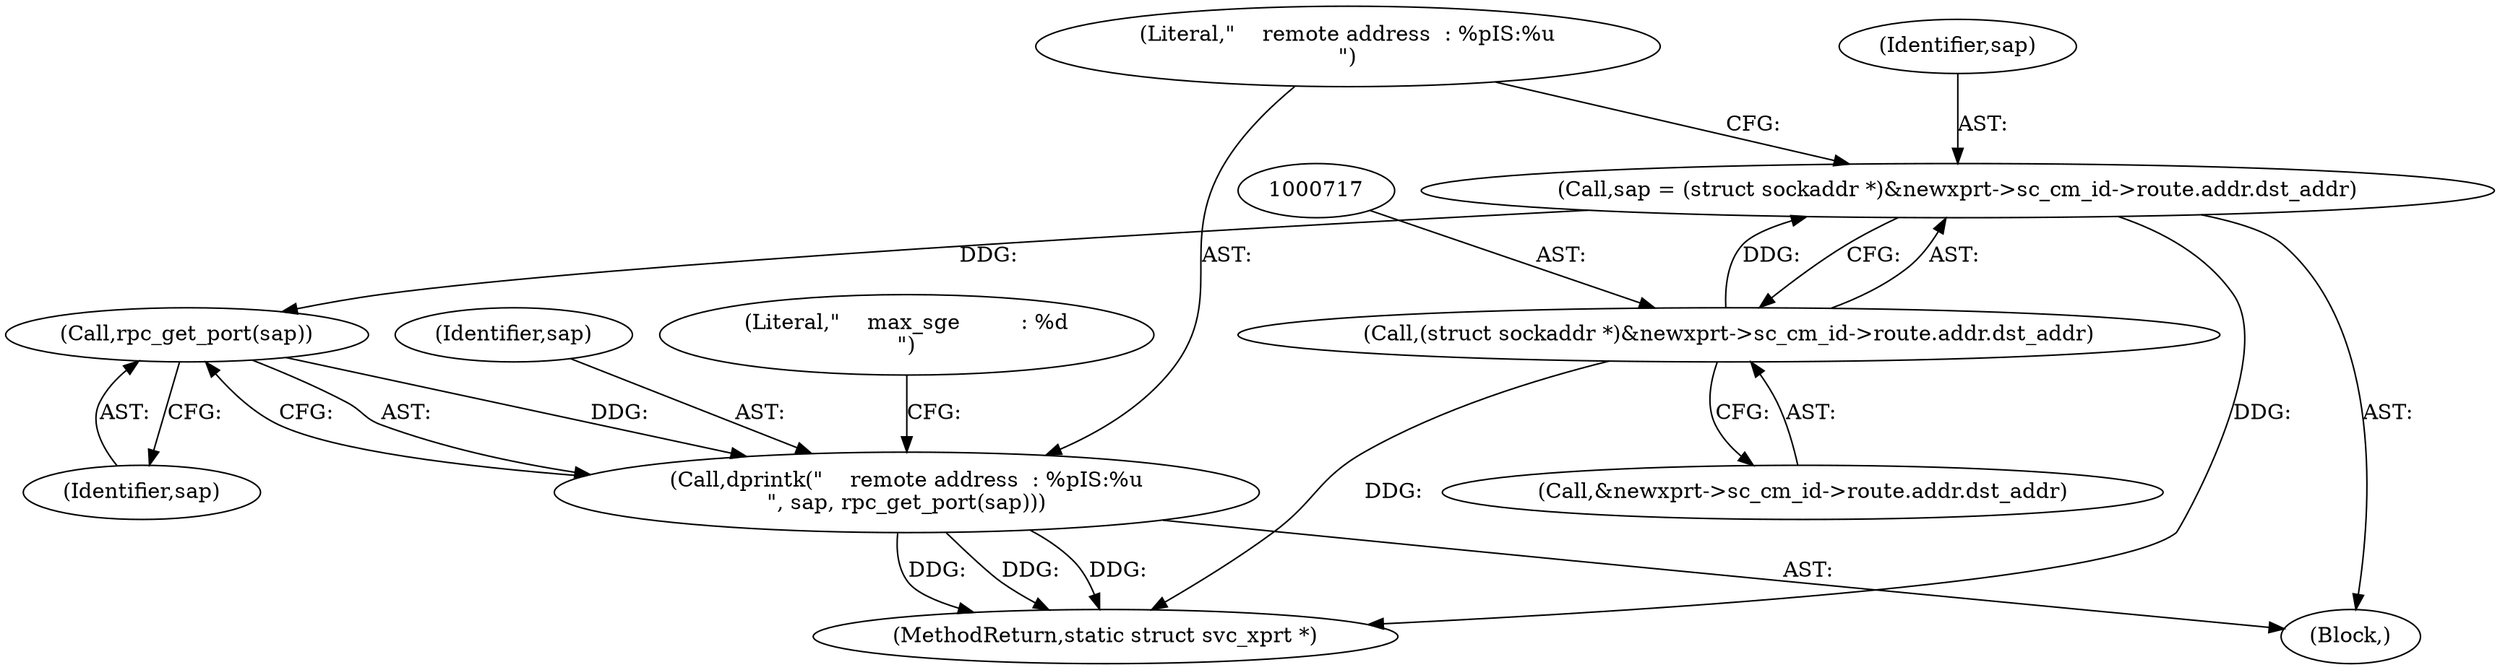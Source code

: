 digraph "0_linux_c70422f760c120480fee4de6c38804c72aa26bc1_44@pointer" {
"1000714" [label="(Call,sap = (struct sockaddr *)&newxprt->sc_cm_id->route.addr.dst_addr)"];
"1000716" [label="(Call,(struct sockaddr *)&newxprt->sc_cm_id->route.addr.dst_addr)"];
"1000731" [label="(Call,rpc_get_port(sap))"];
"1000728" [label="(Call,dprintk(\"    remote address  : %pIS:%u\n\", sap, rpc_get_port(sap)))"];
"1000716" [label="(Call,(struct sockaddr *)&newxprt->sc_cm_id->route.addr.dst_addr)"];
"1000113" [label="(Block,)"];
"1000731" [label="(Call,rpc_get_port(sap))"];
"1000714" [label="(Call,sap = (struct sockaddr *)&newxprt->sc_cm_id->route.addr.dst_addr)"];
"1000715" [label="(Identifier,sap)"];
"1000732" [label="(Identifier,sap)"];
"1000728" [label="(Call,dprintk(\"    remote address  : %pIS:%u\n\", sap, rpc_get_port(sap)))"];
"1000797" [label="(MethodReturn,static struct svc_xprt *)"];
"1000718" [label="(Call,&newxprt->sc_cm_id->route.addr.dst_addr)"];
"1000729" [label="(Literal,\"    remote address  : %pIS:%u\n\")"];
"1000730" [label="(Identifier,sap)"];
"1000734" [label="(Literal,\"    max_sge         : %d\n\")"];
"1000714" -> "1000113"  [label="AST: "];
"1000714" -> "1000716"  [label="CFG: "];
"1000715" -> "1000714"  [label="AST: "];
"1000716" -> "1000714"  [label="AST: "];
"1000729" -> "1000714"  [label="CFG: "];
"1000714" -> "1000797"  [label="DDG: "];
"1000716" -> "1000714"  [label="DDG: "];
"1000714" -> "1000731"  [label="DDG: "];
"1000716" -> "1000718"  [label="CFG: "];
"1000717" -> "1000716"  [label="AST: "];
"1000718" -> "1000716"  [label="AST: "];
"1000716" -> "1000797"  [label="DDG: "];
"1000731" -> "1000728"  [label="AST: "];
"1000731" -> "1000732"  [label="CFG: "];
"1000732" -> "1000731"  [label="AST: "];
"1000728" -> "1000731"  [label="CFG: "];
"1000731" -> "1000728"  [label="DDG: "];
"1000728" -> "1000113"  [label="AST: "];
"1000729" -> "1000728"  [label="AST: "];
"1000730" -> "1000728"  [label="AST: "];
"1000734" -> "1000728"  [label="CFG: "];
"1000728" -> "1000797"  [label="DDG: "];
"1000728" -> "1000797"  [label="DDG: "];
"1000728" -> "1000797"  [label="DDG: "];
}
